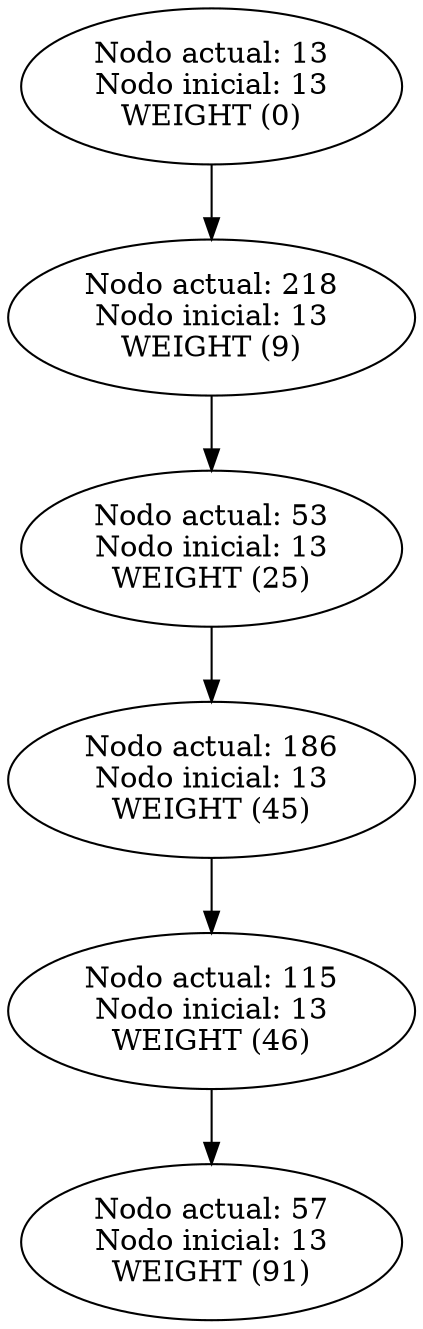 digraph {
	57 [label="Nodo actual: 57
Nodo inicial: 13
WEIGHT (91)"]
	115 [label="Nodo actual: 115
Nodo inicial: 13
WEIGHT (46)"]
	186 [label="Nodo actual: 186
Nodo inicial: 13
WEIGHT (45)"]
	53 [label="Nodo actual: 53
Nodo inicial: 13
WEIGHT (25)"]
	218 [label="Nodo actual: 218
Nodo inicial: 13
WEIGHT (9)"]
	13 [label="Nodo actual: 13
Nodo inicial: 13
WEIGHT (0)"]
	115 -> 57
	186 -> 115
	53 -> 186
	218 -> 53
	13 -> 218
}